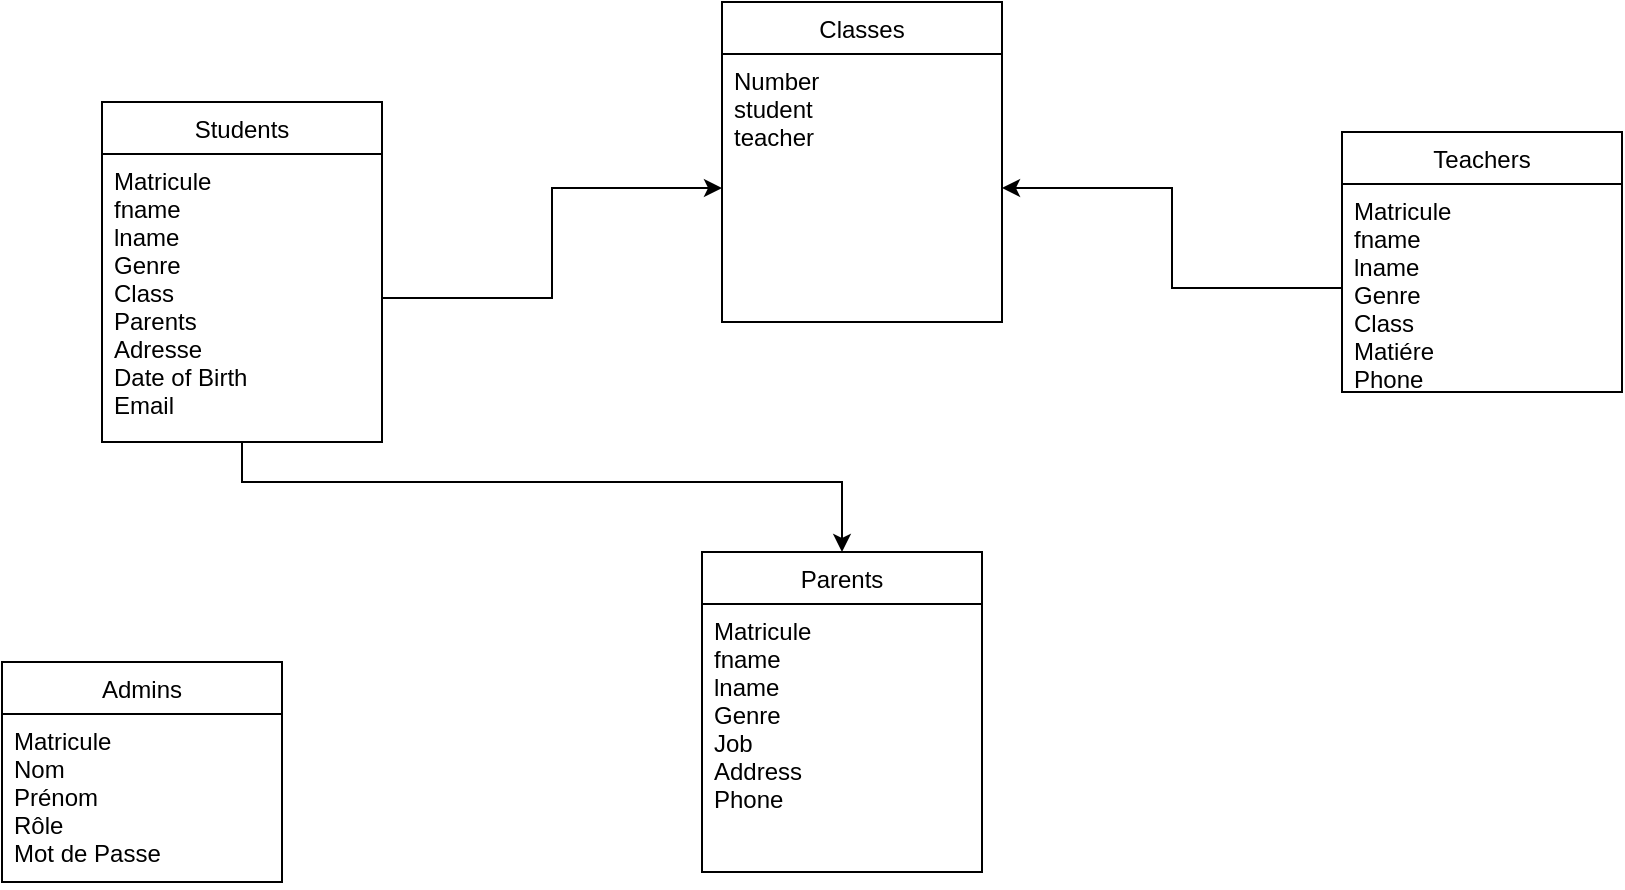 <mxfile version="14.5.1" type="device"><diagram id="oKoIBifqu7QP2ZHbgBJo" name="Page-1"><mxGraphModel dx="1024" dy="601" grid="1" gridSize="10" guides="1" tooltips="1" connect="1" arrows="1" fold="1" page="1" pageScale="1" pageWidth="1400" pageHeight="850" math="0" shadow="0"><root><mxCell id="0"/><mxCell id="1" parent="0"/><mxCell id="MXPg6jDoQxomW8QDaXp3-1" value="Students" style="swimlane;fontStyle=0;childLayout=stackLayout;horizontal=1;startSize=26;fillColor=none;horizontalStack=0;resizeParent=1;resizeParentMax=0;resizeLast=0;collapsible=1;marginBottom=0;" vertex="1" parent="1"><mxGeometry x="210" y="70" width="140" height="170" as="geometry"/></mxCell><mxCell id="MXPg6jDoQxomW8QDaXp3-2" value="Matricule&#10;fname&#10;lname&#10;Genre&#10;Class&#10;Parents&#10;Adresse&#10;Date of Birth&#10;Email" style="text;strokeColor=none;fillColor=none;align=left;verticalAlign=top;spacingLeft=4;spacingRight=4;overflow=hidden;rotatable=0;points=[[0,0.5],[1,0.5]];portConstraint=eastwest;" vertex="1" parent="MXPg6jDoQxomW8QDaXp3-1"><mxGeometry y="26" width="140" height="144" as="geometry"/></mxCell><mxCell id="MXPg6jDoQxomW8QDaXp3-5" value="Teachers" style="swimlane;fontStyle=0;childLayout=stackLayout;horizontal=1;startSize=26;fillColor=none;horizontalStack=0;resizeParent=1;resizeParentMax=0;resizeLast=0;collapsible=1;marginBottom=0;" vertex="1" parent="1"><mxGeometry x="830" y="85" width="140" height="130" as="geometry"/></mxCell><mxCell id="MXPg6jDoQxomW8QDaXp3-6" value="Matricule&#10;fname&#10;lname&#10;Genre&#10;Class&#10;Matiére&#10;Phone" style="text;strokeColor=none;fillColor=none;align=left;verticalAlign=top;spacingLeft=4;spacingRight=4;overflow=hidden;rotatable=0;points=[[0,0.5],[1,0.5]];portConstraint=eastwest;" vertex="1" parent="MXPg6jDoQxomW8QDaXp3-5"><mxGeometry y="26" width="140" height="104" as="geometry"/></mxCell><mxCell id="MXPg6jDoQxomW8QDaXp3-7" value="Parents" style="swimlane;fontStyle=0;childLayout=stackLayout;horizontal=1;startSize=26;fillColor=none;horizontalStack=0;resizeParent=1;resizeParentMax=0;resizeLast=0;collapsible=1;marginBottom=0;" vertex="1" parent="1"><mxGeometry x="510" y="295" width="140" height="160" as="geometry"/></mxCell><mxCell id="MXPg6jDoQxomW8QDaXp3-8" value="Matricule&#10;fname&#10;lname&#10;Genre&#10;Job&#10;Address&#10;Phone" style="text;strokeColor=none;fillColor=none;align=left;verticalAlign=top;spacingLeft=4;spacingRight=4;overflow=hidden;rotatable=0;points=[[0,0.5],[1,0.5]];portConstraint=eastwest;" vertex="1" parent="MXPg6jDoQxomW8QDaXp3-7"><mxGeometry y="26" width="140" height="134" as="geometry"/></mxCell><mxCell id="MXPg6jDoQxomW8QDaXp3-9" value="Admins" style="swimlane;fontStyle=0;childLayout=stackLayout;horizontal=1;startSize=26;fillColor=none;horizontalStack=0;resizeParent=1;resizeParentMax=0;resizeLast=0;collapsible=1;marginBottom=0;" vertex="1" parent="1"><mxGeometry x="160" y="350" width="140" height="110" as="geometry"/></mxCell><mxCell id="MXPg6jDoQxomW8QDaXp3-10" value="Matricule&#10;Nom&#10;Prénom&#10;Rôle&#10;Mot de Passe" style="text;strokeColor=none;fillColor=none;align=left;verticalAlign=top;spacingLeft=4;spacingRight=4;overflow=hidden;rotatable=0;points=[[0,0.5],[1,0.5]];portConstraint=eastwest;" vertex="1" parent="MXPg6jDoQxomW8QDaXp3-9"><mxGeometry y="26" width="140" height="84" as="geometry"/></mxCell><mxCell id="MXPg6jDoQxomW8QDaXp3-11" value="Classes" style="swimlane;fontStyle=0;childLayout=stackLayout;horizontal=1;startSize=26;fillColor=none;horizontalStack=0;resizeParent=1;resizeParentMax=0;resizeLast=0;collapsible=1;marginBottom=0;" vertex="1" parent="1"><mxGeometry x="520" y="20" width="140" height="160" as="geometry"/></mxCell><mxCell id="MXPg6jDoQxomW8QDaXp3-12" value="Number&#10;student&#10;teacher" style="text;strokeColor=none;fillColor=none;align=left;verticalAlign=top;spacingLeft=4;spacingRight=4;overflow=hidden;rotatable=0;points=[[0,0.5],[1,0.5]];portConstraint=eastwest;" vertex="1" parent="MXPg6jDoQxomW8QDaXp3-11"><mxGeometry y="26" width="140" height="134" as="geometry"/></mxCell><mxCell id="MXPg6jDoQxomW8QDaXp3-13" style="edgeStyle=orthogonalEdgeStyle;rounded=0;orthogonalLoop=1;jettySize=auto;html=1;entryX=1;entryY=0.5;entryDx=0;entryDy=0;" edge="1" parent="1" source="MXPg6jDoQxomW8QDaXp3-6" target="MXPg6jDoQxomW8QDaXp3-12"><mxGeometry relative="1" as="geometry"/></mxCell><mxCell id="MXPg6jDoQxomW8QDaXp3-14" style="edgeStyle=orthogonalEdgeStyle;rounded=0;orthogonalLoop=1;jettySize=auto;html=1;entryX=0;entryY=0.5;entryDx=0;entryDy=0;" edge="1" parent="1" source="MXPg6jDoQxomW8QDaXp3-2" target="MXPg6jDoQxomW8QDaXp3-12"><mxGeometry relative="1" as="geometry"/></mxCell><mxCell id="MXPg6jDoQxomW8QDaXp3-15" style="edgeStyle=orthogonalEdgeStyle;rounded=0;orthogonalLoop=1;jettySize=auto;html=1;" edge="1" parent="1" source="MXPg6jDoQxomW8QDaXp3-2" target="MXPg6jDoQxomW8QDaXp3-7"><mxGeometry relative="1" as="geometry"><Array as="points"><mxPoint x="280" y="260"/><mxPoint x="580" y="260"/></Array></mxGeometry></mxCell></root></mxGraphModel></diagram></mxfile>